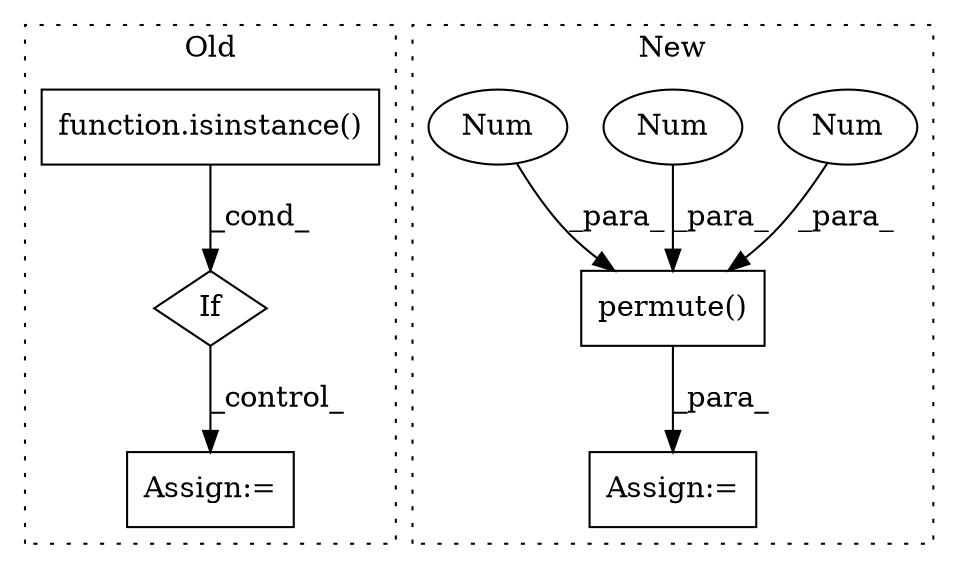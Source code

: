 digraph G {
subgraph cluster0 {
1 [label="function.isinstance()" a="75" s="66543,66574" l="11,1" shape="box"];
3 [label="If" a="96" s="66540,66575" l="3,14" shape="diamond"];
8 [label="Assign:=" a="68" s="66689" l="3" shape="box"];
label = "Old";
style="dotted";
}
subgraph cluster1 {
2 [label="permute()" a="75" s="55298,55330" l="19,1" shape="box"];
4 [label="Num" a="76" s="55320" l="1" shape="ellipse"];
5 [label="Num" a="76" s="55323" l="1" shape="ellipse"];
6 [label="Num" a="76" s="55326" l="1" shape="ellipse"];
7 [label="Assign:=" a="68" s="55295" l="3" shape="box"];
label = "New";
style="dotted";
}
1 -> 3 [label="_cond_"];
2 -> 7 [label="_para_"];
3 -> 8 [label="_control_"];
4 -> 2 [label="_para_"];
5 -> 2 [label="_para_"];
6 -> 2 [label="_para_"];
}
